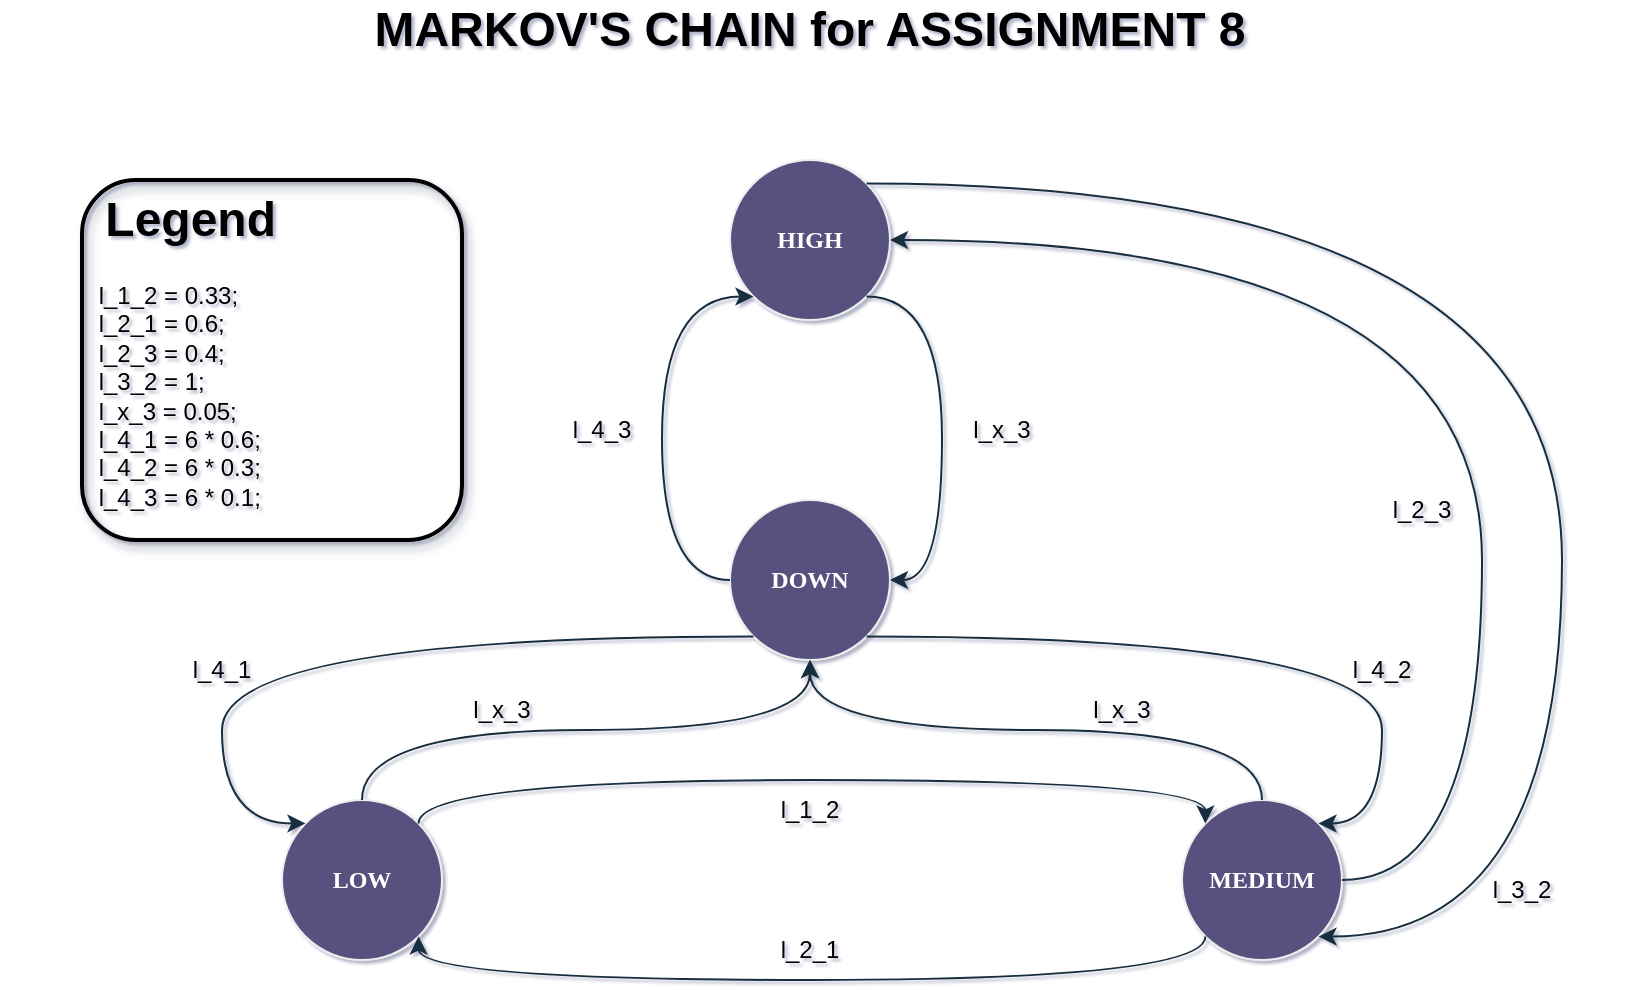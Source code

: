 <mxfile version="22.0.6" type="device">
  <diagram name="Pagina-1" id="WToxiPYfbLtBum_cKKms">
    <mxGraphModel dx="979" dy="510" grid="1" gridSize="10" guides="1" tooltips="1" connect="1" arrows="1" fold="1" page="1" pageScale="1" pageWidth="827" pageHeight="1169" background="none" math="0" shadow="1">
      <root>
        <mxCell id="0" />
        <mxCell id="1" parent="0" />
        <mxCell id="0Lu0mk_5LvmTd3Sye2wl-1" value="&lt;font face=&quot;Verdana&quot;&gt;&lt;b&gt;LOW&lt;/b&gt;&lt;/font&gt;" style="ellipse;whiteSpace=wrap;html=1;aspect=fixed;labelBackgroundColor=none;fillColor=#56517E;strokeColor=#EEEEEE;fontColor=#FFFFFF;" vertex="1" parent="1">
          <mxGeometry x="150" y="470" width="80" height="80" as="geometry" />
        </mxCell>
        <mxCell id="0Lu0mk_5LvmTd3Sye2wl-2" value="&lt;font face=&quot;Verdana&quot;&gt;&lt;b&gt;MEDIUM&lt;/b&gt;&lt;/font&gt;" style="ellipse;whiteSpace=wrap;html=1;aspect=fixed;labelBackgroundColor=none;fillColor=#56517E;strokeColor=#EEEEEE;fontColor=#FFFFFF;" vertex="1" parent="1">
          <mxGeometry x="600" y="470" width="80" height="80" as="geometry" />
        </mxCell>
        <mxCell id="0Lu0mk_5LvmTd3Sye2wl-3" value="&lt;font face=&quot;Verdana&quot;&gt;&lt;b&gt;HIGH&lt;/b&gt;&lt;/font&gt;" style="ellipse;whiteSpace=wrap;html=1;aspect=fixed;labelBackgroundColor=none;fillColor=#56517E;strokeColor=#EEEEEE;fontColor=#FFFFFF;" vertex="1" parent="1">
          <mxGeometry x="374" y="150" width="80" height="80" as="geometry" />
        </mxCell>
        <mxCell id="0Lu0mk_5LvmTd3Sye2wl-4" value="&lt;font face=&quot;Verdana&quot;&gt;&lt;b&gt;DOWN&lt;/b&gt;&lt;/font&gt;" style="ellipse;whiteSpace=wrap;html=1;aspect=fixed;labelBackgroundColor=none;fillColor=#56517E;strokeColor=#EEEEEE;fontColor=#FFFFFF;" vertex="1" parent="1">
          <mxGeometry x="374" y="320" width="80" height="80" as="geometry" />
        </mxCell>
        <mxCell id="0Lu0mk_5LvmTd3Sye2wl-18" value="" style="endArrow=classic;html=1;rounded=1;strokeColor=none;entryX=0.5;entryY=1;entryDx=0;entryDy=0;exitX=0.5;exitY=0;exitDx=0;exitDy=0;edgeStyle=orthogonalEdgeStyle;curved=1;" edge="1" parent="1" source="0Lu0mk_5LvmTd3Sye2wl-4" target="0Lu0mk_5LvmTd3Sye2wl-2">
          <mxGeometry width="50" height="50" relative="1" as="geometry">
            <mxPoint x="310" y="390" as="sourcePoint" />
            <mxPoint x="350" y="350" as="targetPoint" />
            <Array as="points">
              <mxPoint x="400" y="390" />
              <mxPoint x="400" y="270" />
            </Array>
          </mxGeometry>
        </mxCell>
        <mxCell id="0Lu0mk_5LvmTd3Sye2wl-31" value="" style="endArrow=classic;html=1;strokeColor=none;entryX=1;entryY=1;entryDx=0;entryDy=0;exitX=0;exitY=1;exitDx=0;exitDy=0;edgeStyle=orthogonalEdgeStyle;elbow=vertical;curved=1;shadow=0;" edge="1" parent="1" source="0Lu0mk_5LvmTd3Sye2wl-2" target="0Lu0mk_5LvmTd3Sye2wl-1">
          <mxGeometry width="50" height="50" relative="1" as="geometry">
            <mxPoint x="410" y="610" as="sourcePoint" />
            <mxPoint x="460" y="560" as="targetPoint" />
          </mxGeometry>
        </mxCell>
        <mxCell id="0Lu0mk_5LvmTd3Sye2wl-34" value="" style="endArrow=classic;html=1;rounded=0;strokeColor=#182E3E;exitX=1;exitY=0.5;exitDx=0;exitDy=0;entryX=1;entryY=0.5;entryDx=0;entryDy=0;edgeStyle=orthogonalEdgeStyle;curved=1;" edge="1" parent="1" source="0Lu0mk_5LvmTd3Sye2wl-2" target="0Lu0mk_5LvmTd3Sye2wl-3">
          <mxGeometry width="50" height="50" relative="1" as="geometry">
            <mxPoint x="700" y="360" as="sourcePoint" />
            <mxPoint x="750" y="310" as="targetPoint" />
            <Array as="points">
              <mxPoint x="750" y="510" />
              <mxPoint x="750" y="190" />
            </Array>
          </mxGeometry>
        </mxCell>
        <mxCell id="0Lu0mk_5LvmTd3Sye2wl-35" value="" style="endArrow=classic;html=1;rounded=0;strokeColor=#182E3E;exitX=1;exitY=1;exitDx=0;exitDy=0;entryX=1;entryY=0.5;entryDx=0;entryDy=0;edgeStyle=orthogonalEdgeStyle;curved=1;" edge="1" parent="1" source="0Lu0mk_5LvmTd3Sye2wl-3" target="0Lu0mk_5LvmTd3Sye2wl-4">
          <mxGeometry width="50" height="50" relative="1" as="geometry">
            <mxPoint x="520" y="320" as="sourcePoint" />
            <mxPoint x="570" y="270" as="targetPoint" />
            <Array as="points">
              <mxPoint x="480" y="218" />
              <mxPoint x="480" y="360" />
            </Array>
          </mxGeometry>
        </mxCell>
        <mxCell id="0Lu0mk_5LvmTd3Sye2wl-36" value="" style="endArrow=classic;html=1;rounded=0;strokeColor=#182E3E;exitX=0;exitY=0.5;exitDx=0;exitDy=0;entryX=0;entryY=1;entryDx=0;entryDy=0;edgeStyle=orthogonalEdgeStyle;curved=1;" edge="1" parent="1" source="0Lu0mk_5LvmTd3Sye2wl-4" target="0Lu0mk_5LvmTd3Sye2wl-3">
          <mxGeometry width="50" height="50" relative="1" as="geometry">
            <mxPoint x="310" y="310" as="sourcePoint" />
            <mxPoint x="260" y="360" as="targetPoint" />
            <Array as="points">
              <mxPoint x="340" y="360" />
              <mxPoint x="340" y="218" />
            </Array>
          </mxGeometry>
        </mxCell>
        <mxCell id="0Lu0mk_5LvmTd3Sye2wl-37" value="" style="endArrow=classic;html=1;rounded=0;strokeColor=#182E3E;exitX=1;exitY=0;exitDx=0;exitDy=0;entryX=0;entryY=0;entryDx=0;entryDy=0;edgeStyle=orthogonalEdgeStyle;curved=1;" edge="1" parent="1" source="0Lu0mk_5LvmTd3Sye2wl-1" target="0Lu0mk_5LvmTd3Sye2wl-2">
          <mxGeometry width="50" height="50" relative="1" as="geometry">
            <mxPoint x="360" y="510" as="sourcePoint" />
            <mxPoint x="410" y="460" as="targetPoint" />
            <Array as="points">
              <mxPoint x="218" y="460" />
              <mxPoint x="612" y="460" />
            </Array>
          </mxGeometry>
        </mxCell>
        <mxCell id="0Lu0mk_5LvmTd3Sye2wl-38" value="" style="endArrow=classic;html=1;rounded=0;strokeColor=#182E3E;entryX=1;entryY=1;entryDx=0;entryDy=0;exitX=0;exitY=1;exitDx=0;exitDy=0;edgeStyle=orthogonalEdgeStyle;curved=1;" edge="1" parent="1" source="0Lu0mk_5LvmTd3Sye2wl-2" target="0Lu0mk_5LvmTd3Sye2wl-1">
          <mxGeometry width="50" height="50" relative="1" as="geometry">
            <mxPoint x="390" y="610" as="sourcePoint" />
            <mxPoint x="440" y="560" as="targetPoint" />
            <Array as="points">
              <mxPoint x="612" y="560" />
              <mxPoint x="218" y="560" />
            </Array>
          </mxGeometry>
        </mxCell>
        <mxCell id="0Lu0mk_5LvmTd3Sye2wl-41" value="" style="endArrow=classic;html=1;rounded=1;strokeColor=#182E3E;exitX=0.5;exitY=0;exitDx=0;exitDy=0;entryX=0.5;entryY=1;entryDx=0;entryDy=0;edgeStyle=orthogonalEdgeStyle;curved=1;" edge="1" parent="1" source="0Lu0mk_5LvmTd3Sye2wl-1" target="0Lu0mk_5LvmTd3Sye2wl-4">
          <mxGeometry width="50" height="50" relative="1" as="geometry">
            <mxPoint x="260" y="430" as="sourcePoint" />
            <mxPoint x="310" y="380" as="targetPoint" />
          </mxGeometry>
        </mxCell>
        <mxCell id="0Lu0mk_5LvmTd3Sye2wl-46" value="" style="endArrow=classic;html=1;rounded=0;strokeColor=#182E3E;entryX=0.5;entryY=1;entryDx=0;entryDy=0;exitX=0.5;exitY=0;exitDx=0;exitDy=0;edgeStyle=orthogonalEdgeStyle;curved=1;" edge="1" parent="1" source="0Lu0mk_5LvmTd3Sye2wl-2" target="0Lu0mk_5LvmTd3Sye2wl-4">
          <mxGeometry width="50" height="50" relative="1" as="geometry">
            <mxPoint x="500" y="470" as="sourcePoint" />
            <mxPoint x="550" y="420" as="targetPoint" />
          </mxGeometry>
        </mxCell>
        <mxCell id="0Lu0mk_5LvmTd3Sye2wl-47" value="&lt;h1&gt;&lt;font color=&quot;#000000&quot;&gt;&amp;nbsp;Legend&lt;/font&gt;&lt;br&gt;&lt;/h1&gt;&lt;p&gt;&lt;font color=&quot;#000000&quot;&gt;&amp;nbsp;l_1_2 = 0.33;&lt;br&gt;&amp;nbsp;l_2_1 = 0.6;&lt;br&gt;&amp;nbsp;l_2_3 = 0.4;&lt;br&gt;&amp;nbsp;l_3_2 = 1;&lt;br&gt;&amp;nbsp;l_x_3 = 0.05;&lt;br&gt;&amp;nbsp;l_4_1 = 6 * 0.6;&lt;br&gt;&amp;nbsp;l_4_2 = 6 * 0.3;&lt;br&gt;&amp;nbsp;l_4_3 = 6 * 0.1;&lt;/font&gt;&lt;/p&gt;" style="text;html=1;strokeColor=default;fillColor=none;spacing=5;spacingTop=-20;whiteSpace=wrap;overflow=hidden;rounded=1;fontColor=#FFFFFF;perimeterSpacing=1;shadow=1;strokeWidth=2;" vertex="1" parent="1">
          <mxGeometry x="50" y="160" width="190" height="180" as="geometry" />
        </mxCell>
        <mxCell id="0Lu0mk_5LvmTd3Sye2wl-48" value="&lt;b style=&quot;font-size: 24px;&quot;&gt;&lt;font style=&quot;font-size: 24px;&quot; color=&quot;#000000&quot;&gt;MARKOV&#39;S CHAIN for ASSIGNMENT 8&lt;br&gt;&lt;/font&gt;&lt;/b&gt;" style="text;html=1;strokeColor=none;fillColor=none;align=center;verticalAlign=middle;whiteSpace=wrap;rounded=0;fontColor=#FFFFFF;" vertex="1" parent="1">
          <mxGeometry x="9" y="70" width="810" height="30" as="geometry" />
        </mxCell>
        <mxCell id="0Lu0mk_5LvmTd3Sye2wl-50" value="&lt;font color=&quot;#000000&quot;&gt;l_1_2&lt;/font&gt;" style="text;html=1;strokeColor=none;fillColor=none;align=center;verticalAlign=middle;whiteSpace=wrap;rounded=0;fontColor=#FFFFFF;" vertex="1" parent="1">
          <mxGeometry x="384" y="460" width="60" height="30" as="geometry" />
        </mxCell>
        <mxCell id="0Lu0mk_5LvmTd3Sye2wl-52" value="&lt;font color=&quot;#000000&quot;&gt;l_2_1&lt;/font&gt;" style="text;html=1;strokeColor=none;fillColor=none;align=center;verticalAlign=middle;whiteSpace=wrap;rounded=0;fontColor=#FFFFFF;" vertex="1" parent="1">
          <mxGeometry x="384" y="530" width="60" height="30" as="geometry" />
        </mxCell>
        <mxCell id="0Lu0mk_5LvmTd3Sye2wl-53" value="&lt;font color=&quot;#000000&quot;&gt;l_2_3&lt;/font&gt;" style="text;html=1;strokeColor=none;fillColor=none;align=center;verticalAlign=middle;whiteSpace=wrap;rounded=0;fontColor=#FFFFFF;" vertex="1" parent="1">
          <mxGeometry x="690" y="310" width="60" height="30" as="geometry" />
        </mxCell>
        <mxCell id="0Lu0mk_5LvmTd3Sye2wl-54" value="" style="endArrow=classic;html=1;rounded=0;strokeColor=#182E3E;exitX=0;exitY=1;exitDx=0;exitDy=0;entryX=0;entryY=0;entryDx=0;entryDy=0;edgeStyle=orthogonalEdgeStyle;curved=1;" edge="1" parent="1" source="0Lu0mk_5LvmTd3Sye2wl-4" target="0Lu0mk_5LvmTd3Sye2wl-1">
          <mxGeometry width="50" height="50" relative="1" as="geometry">
            <mxPoint x="190" y="420" as="sourcePoint" />
            <mxPoint x="240" y="370" as="targetPoint" />
            <Array as="points">
              <mxPoint x="120" y="388" />
              <mxPoint x="120" y="482" />
            </Array>
          </mxGeometry>
        </mxCell>
        <mxCell id="0Lu0mk_5LvmTd3Sye2wl-55" value="" style="endArrow=classic;html=1;rounded=0;strokeColor=#182E3E;exitX=1;exitY=1;exitDx=0;exitDy=0;entryX=1;entryY=0;entryDx=0;entryDy=0;edgeStyle=orthogonalEdgeStyle;curved=1;" edge="1" parent="1" source="0Lu0mk_5LvmTd3Sye2wl-4" target="0Lu0mk_5LvmTd3Sye2wl-2">
          <mxGeometry width="50" height="50" relative="1" as="geometry">
            <mxPoint x="630" y="400" as="sourcePoint" />
            <mxPoint x="680" y="350" as="targetPoint" />
            <Array as="points">
              <mxPoint x="700" y="388" />
              <mxPoint x="700" y="482" />
            </Array>
          </mxGeometry>
        </mxCell>
        <mxCell id="0Lu0mk_5LvmTd3Sye2wl-56" value="" style="endArrow=classic;html=1;rounded=0;strokeColor=#182E3E;exitX=1;exitY=0;exitDx=0;exitDy=0;entryX=1;entryY=1;entryDx=0;entryDy=0;edgeStyle=orthogonalEdgeStyle;curved=1;" edge="1" parent="1" source="0Lu0mk_5LvmTd3Sye2wl-3" target="0Lu0mk_5LvmTd3Sye2wl-2">
          <mxGeometry width="50" height="50" relative="1" as="geometry">
            <mxPoint x="710" y="190" as="sourcePoint" />
            <mxPoint x="760" y="140" as="targetPoint" />
            <Array as="points">
              <mxPoint x="790" y="162" />
              <mxPoint x="790" y="538" />
            </Array>
          </mxGeometry>
        </mxCell>
        <mxCell id="0Lu0mk_5LvmTd3Sye2wl-57" value="&lt;font color=&quot;#000000&quot;&gt;l_3_2&lt;/font&gt;" style="text;html=1;strokeColor=none;fillColor=none;align=center;verticalAlign=middle;whiteSpace=wrap;rounded=0;fontColor=#FFFFFF;" vertex="1" parent="1">
          <mxGeometry x="740" y="500" width="60" height="30" as="geometry" />
        </mxCell>
        <mxCell id="0Lu0mk_5LvmTd3Sye2wl-58" value="&lt;font color=&quot;#000000&quot;&gt;l_x_3&lt;/font&gt;" style="text;html=1;strokeColor=none;fillColor=none;align=center;verticalAlign=middle;whiteSpace=wrap;rounded=0;fontColor=#FFFFFF;" vertex="1" parent="1">
          <mxGeometry x="230" y="410" width="60" height="30" as="geometry" />
        </mxCell>
        <mxCell id="0Lu0mk_5LvmTd3Sye2wl-59" value="&lt;font color=&quot;#000000&quot;&gt;l_x_3&lt;/font&gt;" style="text;html=1;strokeColor=none;fillColor=none;align=center;verticalAlign=middle;whiteSpace=wrap;rounded=0;fontColor=#FFFFFF;" vertex="1" parent="1">
          <mxGeometry x="540" y="410" width="60" height="30" as="geometry" />
        </mxCell>
        <mxCell id="0Lu0mk_5LvmTd3Sye2wl-60" value="&lt;font color=&quot;#000000&quot;&gt;l_x_3&lt;/font&gt;" style="text;html=1;strokeColor=none;fillColor=none;align=center;verticalAlign=middle;whiteSpace=wrap;rounded=0;fontColor=#FFFFFF;" vertex="1" parent="1">
          <mxGeometry x="480" y="270" width="60" height="30" as="geometry" />
        </mxCell>
        <mxCell id="0Lu0mk_5LvmTd3Sye2wl-61" value="&lt;font color=&quot;#000000&quot;&gt;l_4_3&lt;/font&gt;" style="text;html=1;strokeColor=none;fillColor=none;align=center;verticalAlign=middle;whiteSpace=wrap;rounded=0;fontColor=#FFFFFF;" vertex="1" parent="1">
          <mxGeometry x="280" y="270" width="60" height="30" as="geometry" />
        </mxCell>
        <mxCell id="0Lu0mk_5LvmTd3Sye2wl-62" value="&lt;font color=&quot;#000000&quot;&gt;l_4_1&lt;/font&gt;" style="text;html=1;strokeColor=none;fillColor=none;align=center;verticalAlign=middle;whiteSpace=wrap;rounded=0;fontColor=#FFFFFF;" vertex="1" parent="1">
          <mxGeometry x="90" y="390" width="60" height="30" as="geometry" />
        </mxCell>
        <mxCell id="0Lu0mk_5LvmTd3Sye2wl-63" value="&lt;font color=&quot;#000000&quot;&gt;l_4_2&lt;/font&gt;" style="text;html=1;strokeColor=none;fillColor=none;align=center;verticalAlign=middle;whiteSpace=wrap;rounded=0;fontColor=#FFFFFF;" vertex="1" parent="1">
          <mxGeometry x="670" y="390" width="60" height="30" as="geometry" />
        </mxCell>
      </root>
    </mxGraphModel>
  </diagram>
</mxfile>
